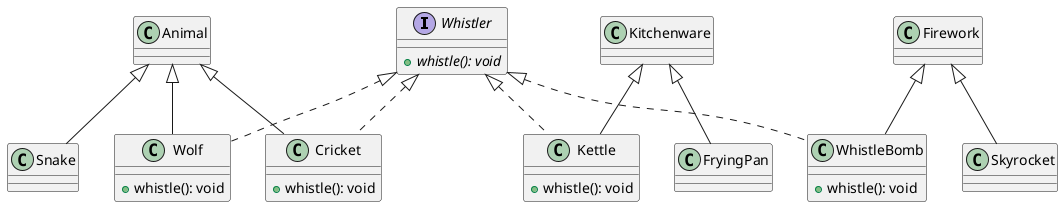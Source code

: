 @startuml "inheritance"
interface Whistler {
  + {abstract} whistle(): void
}

together {
  class Animal {}
  class Wolf {
    + whistle(): void
  }
  class Cricket {
    + whistle(): void
  }
  class Snake {
  }
}

together {
  class Kitchenware
  class FryingPan {}
  class Kettle {
    + whistle(): void
  }
}

together {
  class Firework {}
  class WhistleBomb {
    + whistle(): void
  }
  class Skyrocket {}
}

Animal <|-- Wolf
Animal <|-- Cricket
Animal <|-- Snake

Kitchenware <|-- FryingPan
Kitchenware <|-- Kettle

Whistler <|.. Wolf
Whistler <|.. Cricket
Whistler <|.. Kettle
Whistler <|.. WhistleBomb

Firework <|-- WhistleBomb
Firework <|-- Skyrocket
@enduml
